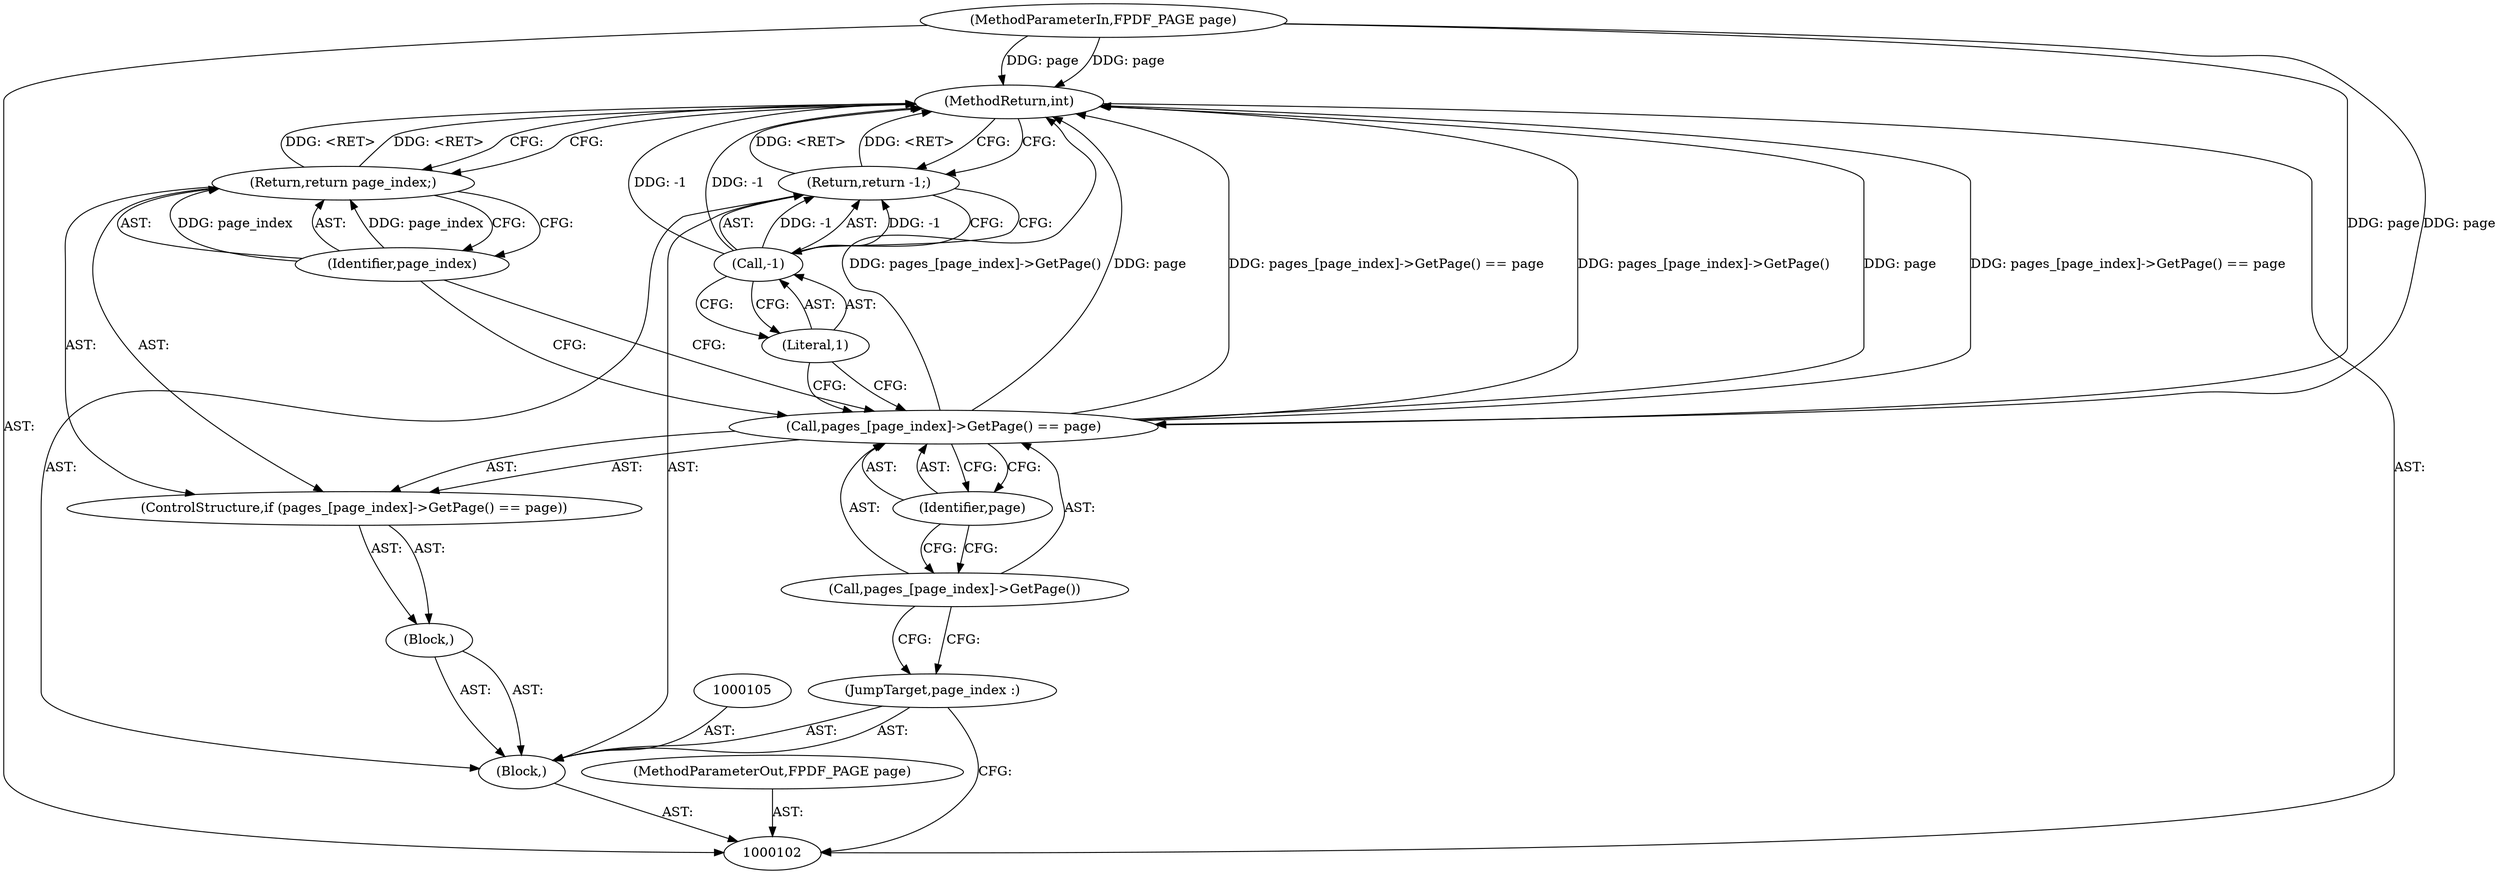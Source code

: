 digraph "0_Chrome_94b3728a2836da335a10085d4089c9d8e1c9d225" {
"1000117" [label="(MethodReturn,int)"];
"1000103" [label="(MethodParameterIn,FPDF_PAGE page)"];
"1000136" [label="(MethodParameterOut,FPDF_PAGE page)"];
"1000104" [label="(Block,)"];
"1000106" [label="(JumpTarget,page_index :)"];
"1000107" [label="(Block,)"];
"1000111" [label="(Identifier,page)"];
"1000108" [label="(ControlStructure,if (pages_[page_index]->GetPage() == page))"];
"1000109" [label="(Call,pages_[page_index]->GetPage() == page)"];
"1000110" [label="(Call,pages_[page_index]->GetPage())"];
"1000113" [label="(Identifier,page_index)"];
"1000112" [label="(Return,return page_index;)"];
"1000116" [label="(Literal,1)"];
"1000114" [label="(Return,return -1;)"];
"1000115" [label="(Call,-1)"];
"1000117" -> "1000102"  [label="AST: "];
"1000117" -> "1000112"  [label="CFG: "];
"1000117" -> "1000114"  [label="CFG: "];
"1000112" -> "1000117"  [label="DDG: <RET>"];
"1000103" -> "1000117"  [label="DDG: page"];
"1000115" -> "1000117"  [label="DDG: -1"];
"1000109" -> "1000117"  [label="DDG: pages_[page_index]->GetPage()"];
"1000109" -> "1000117"  [label="DDG: page"];
"1000109" -> "1000117"  [label="DDG: pages_[page_index]->GetPage() == page"];
"1000114" -> "1000117"  [label="DDG: <RET>"];
"1000103" -> "1000102"  [label="AST: "];
"1000103" -> "1000117"  [label="DDG: page"];
"1000103" -> "1000109"  [label="DDG: page"];
"1000136" -> "1000102"  [label="AST: "];
"1000104" -> "1000102"  [label="AST: "];
"1000105" -> "1000104"  [label="AST: "];
"1000106" -> "1000104"  [label="AST: "];
"1000107" -> "1000104"  [label="AST: "];
"1000114" -> "1000104"  [label="AST: "];
"1000106" -> "1000104"  [label="AST: "];
"1000106" -> "1000102"  [label="CFG: "];
"1000110" -> "1000106"  [label="CFG: "];
"1000107" -> "1000104"  [label="AST: "];
"1000108" -> "1000107"  [label="AST: "];
"1000111" -> "1000109"  [label="AST: "];
"1000111" -> "1000110"  [label="CFG: "];
"1000109" -> "1000111"  [label="CFG: "];
"1000108" -> "1000107"  [label="AST: "];
"1000109" -> "1000108"  [label="AST: "];
"1000112" -> "1000108"  [label="AST: "];
"1000109" -> "1000108"  [label="AST: "];
"1000109" -> "1000111"  [label="CFG: "];
"1000110" -> "1000109"  [label="AST: "];
"1000111" -> "1000109"  [label="AST: "];
"1000113" -> "1000109"  [label="CFG: "];
"1000116" -> "1000109"  [label="CFG: "];
"1000109" -> "1000117"  [label="DDG: pages_[page_index]->GetPage()"];
"1000109" -> "1000117"  [label="DDG: page"];
"1000109" -> "1000117"  [label="DDG: pages_[page_index]->GetPage() == page"];
"1000103" -> "1000109"  [label="DDG: page"];
"1000110" -> "1000109"  [label="AST: "];
"1000110" -> "1000106"  [label="CFG: "];
"1000111" -> "1000110"  [label="CFG: "];
"1000113" -> "1000112"  [label="AST: "];
"1000113" -> "1000109"  [label="CFG: "];
"1000112" -> "1000113"  [label="CFG: "];
"1000113" -> "1000112"  [label="DDG: page_index"];
"1000112" -> "1000108"  [label="AST: "];
"1000112" -> "1000113"  [label="CFG: "];
"1000113" -> "1000112"  [label="AST: "];
"1000117" -> "1000112"  [label="CFG: "];
"1000112" -> "1000117"  [label="DDG: <RET>"];
"1000113" -> "1000112"  [label="DDG: page_index"];
"1000116" -> "1000115"  [label="AST: "];
"1000116" -> "1000109"  [label="CFG: "];
"1000115" -> "1000116"  [label="CFG: "];
"1000114" -> "1000104"  [label="AST: "];
"1000114" -> "1000115"  [label="CFG: "];
"1000115" -> "1000114"  [label="AST: "];
"1000117" -> "1000114"  [label="CFG: "];
"1000114" -> "1000117"  [label="DDG: <RET>"];
"1000115" -> "1000114"  [label="DDG: -1"];
"1000115" -> "1000114"  [label="AST: "];
"1000115" -> "1000116"  [label="CFG: "];
"1000116" -> "1000115"  [label="AST: "];
"1000114" -> "1000115"  [label="CFG: "];
"1000115" -> "1000117"  [label="DDG: -1"];
"1000115" -> "1000114"  [label="DDG: -1"];
}
